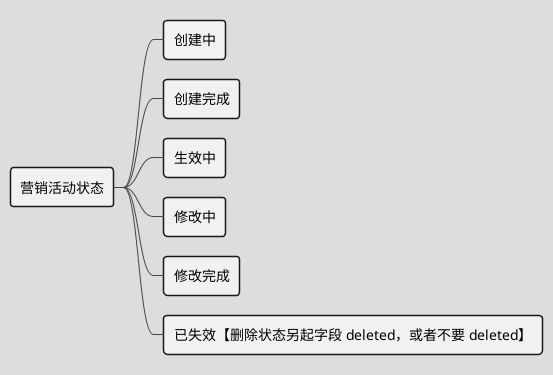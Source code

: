 @startmindmap
'https://plantuml.com/mindmap-diagram
skinparam backgroundColor #EEEBDC

'使用 toy 主题
!theme toy

* 营销活动状态

** 创建中
** 创建完成
** 生效中
** 修改中
** 修改完成

++ 已失效【删除状态另起字段 deleted，或者不要 deleted】

@endmindmap
